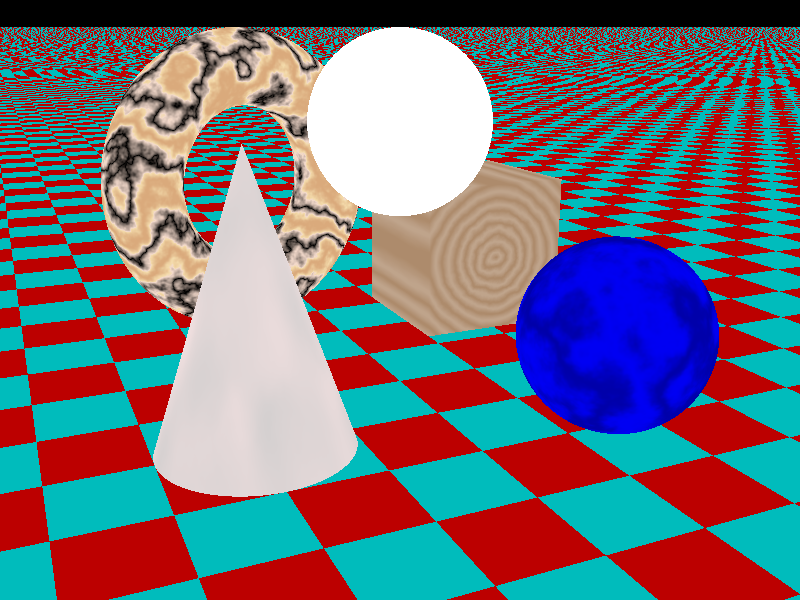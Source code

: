 #include "colors.inc"
#include "textures.inc"

camera{
	location <-4,3,-9>
	look_at<0,0,0>
	angle 48
}

#declare bulb = object{
	sphere{
		<0,0,0>,1 
	}
	texture { 
        pigment {color White }
        finish {ambient .9 diffuse .6}
    }
}
light_source{ 
	<0,2,0>
	color White
	looks_like{bulb}
	fade_distance 6
	fade_power 3
	shadowless
}

plane{
	y,-1
	texture{
		pigment{
			checker
			color rgb<0.5,0,0>
			color rgb<0,0.5,0.5>
		}
		finish{
			diffuse 0.4
			ambient 0.2
			phong 1
			phong_size 100
			reflection 0.25
		}
	}
}
torus{ 1.5, 0.5 texture{ Brown_Agate } rotate<90,160,0> translate<-1,1,3> }
box{ <-1,-1,-1>, <1,1,1> texture{ DMFLightOak } translate<2,0,2.3>}
cone{ <0,1,0>,0, <0,0,0>,1 texture{ PinkAlabaster } scale<1,3,1> translate<-2,-1,-1>} //with cones & boxes, the location also has to do with size(the second number), it is the location of bottom left and top right. Because they are irregular shapes, not the case for shapes such as spheres.
sphere{ <0,0,0>,1 texture{ Sapphire_Agate } translate<1.5,0,-2>}
